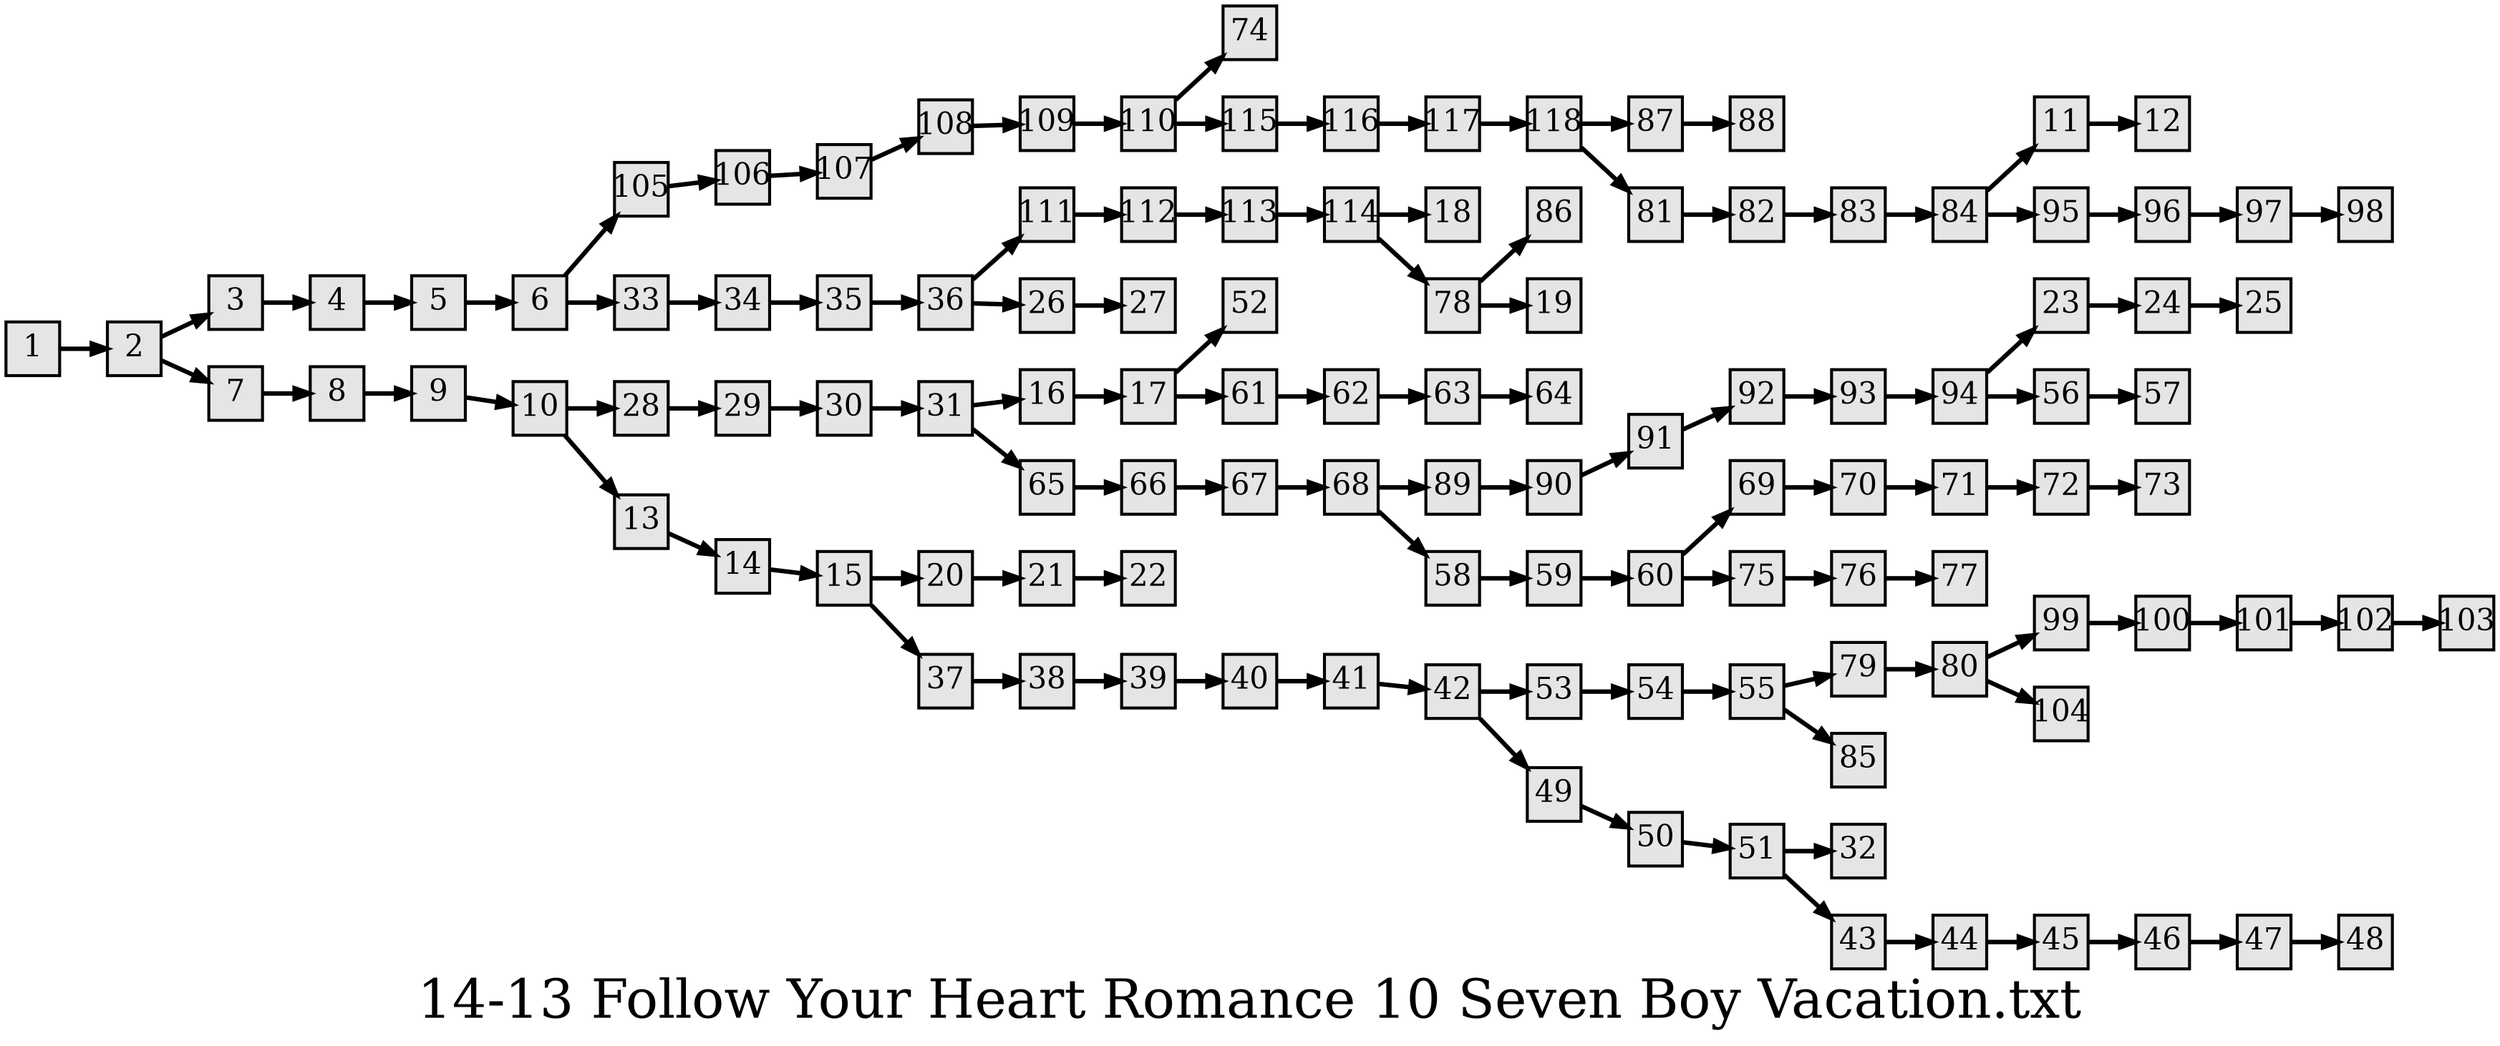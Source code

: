 digraph g{
  graph [ label="14-13 Follow Your Heart Romance 10 Seven Boy Vacation.txt" rankdir=LR, ordering=out, fontsize=36, nodesep="0.35", ranksep="0.45"];
  node  [shape=rect, penwidth=2, fontsize=20, style=filled, fillcolor=grey90, margin="0,0", labelfloat=true, regular=true, fixedsize=true];
  edge  [labelfloat=true, penwidth=3, fontsize=12];
  1 -> 2;
  2 -> 3;
  2 -> 7;
  3 -> 4;
  4 -> 5;
  5 -> 6;
  6 -> 105;
  6 -> 33;
  7 -> 8;
  8 -> 9;
  9 -> 10;
  10 -> 28;
  10 -> 13;
  11 -> 12;
  13 -> 14;
  14 -> 15;
  15 -> 20;
  15 -> 37;
  16 -> 17;
  17 -> 52;
  17 -> 61;
  18;
  19;
  20 -> 21;
  21 -> 22;
  23 -> 24;
  24 -> 25;
  26 -> 27;
  28 -> 29;
  29 -> 30;
  30 -> 31;
  31 -> 16;
  31 -> 65;
  32;
  33 -> 34;
  34 -> 35;
  35 -> 36;
  36 -> 111;
  36 -> 26;
  37 -> 38;
  38 -> 39;
  39 -> 40;
  40 -> 41;
  41 -> 42;
  42 -> 53;
  42 -> 49;
  43 -> 44;
  44 -> 45;
  45 -> 46;
  46 -> 47;
  47 -> 48;
  49 -> 50;
  50 -> 51;
  51 -> 32;
  51 -> 43;
  52;
  53 -> 54;
  54 -> 55;
  55 -> 79;
  55 -> 85;
  56 -> 57;
  58 -> 59;
  59 -> 60;
  60 -> 69;
  60 -> 75;
  61 -> 62;
  62 -> 63;
  63 -> 64;
  65 -> 66;
  66 -> 67;
  67 -> 68;
  68 -> 89;
  68 -> 58;
  69 -> 70;
  70 -> 71;
  71 -> 72;
  72 -> 73;
  74;
  75 -> 76;
  76 -> 77;
  78 -> 86;
  78 -> 19;
  79 -> 80;
  80 -> 99;
  80 -> 104;
  81 -> 82;
  82 -> 83;
  83 -> 84;
  84 -> 11;
  84 -> 95;
  85;
  86;
  87 -> 88;
  89 -> 90;
  90 -> 91;
  91 -> 92;
  92 -> 93;
  93 -> 94;
  94 -> 23;
  94 -> 56;
  95 -> 96;
  96 -> 97;
  97 -> 98;
  99 -> 100;
  100 -> 101;
  101 -> 102;
  102 -> 103;
  104;
  105 -> 106;
  106 -> 107;
  107 -> 108;
  108 -> 109;
  109 -> 110;
  110 -> 74;
  110 -> 115;
  111 -> 112;
  112 -> 113;
  113 -> 114;
  114 -> 18;
  114 -> 78;
  115 -> 116;
  116 -> 117;
  117 -> 118;
  118 -> 87;
  118 -> 81;
}

